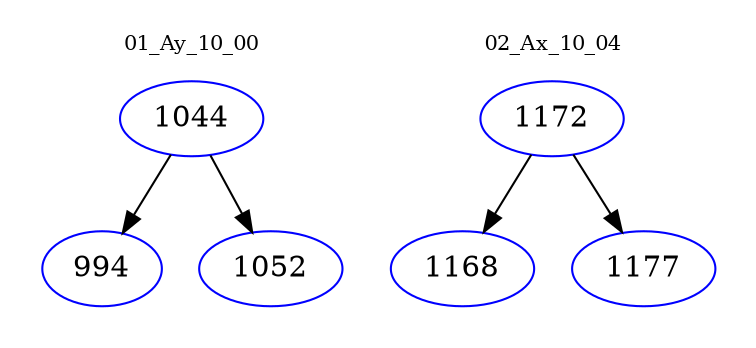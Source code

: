 digraph{
subgraph cluster_0 {
color = white
label = "01_Ay_10_00";
fontsize=10;
T0_1044 [label="1044", color="blue"]
T0_1044 -> T0_994 [color="black"]
T0_994 [label="994", color="blue"]
T0_1044 -> T0_1052 [color="black"]
T0_1052 [label="1052", color="blue"]
}
subgraph cluster_1 {
color = white
label = "02_Ax_10_04";
fontsize=10;
T1_1172 [label="1172", color="blue"]
T1_1172 -> T1_1168 [color="black"]
T1_1168 [label="1168", color="blue"]
T1_1172 -> T1_1177 [color="black"]
T1_1177 [label="1177", color="blue"]
}
}
